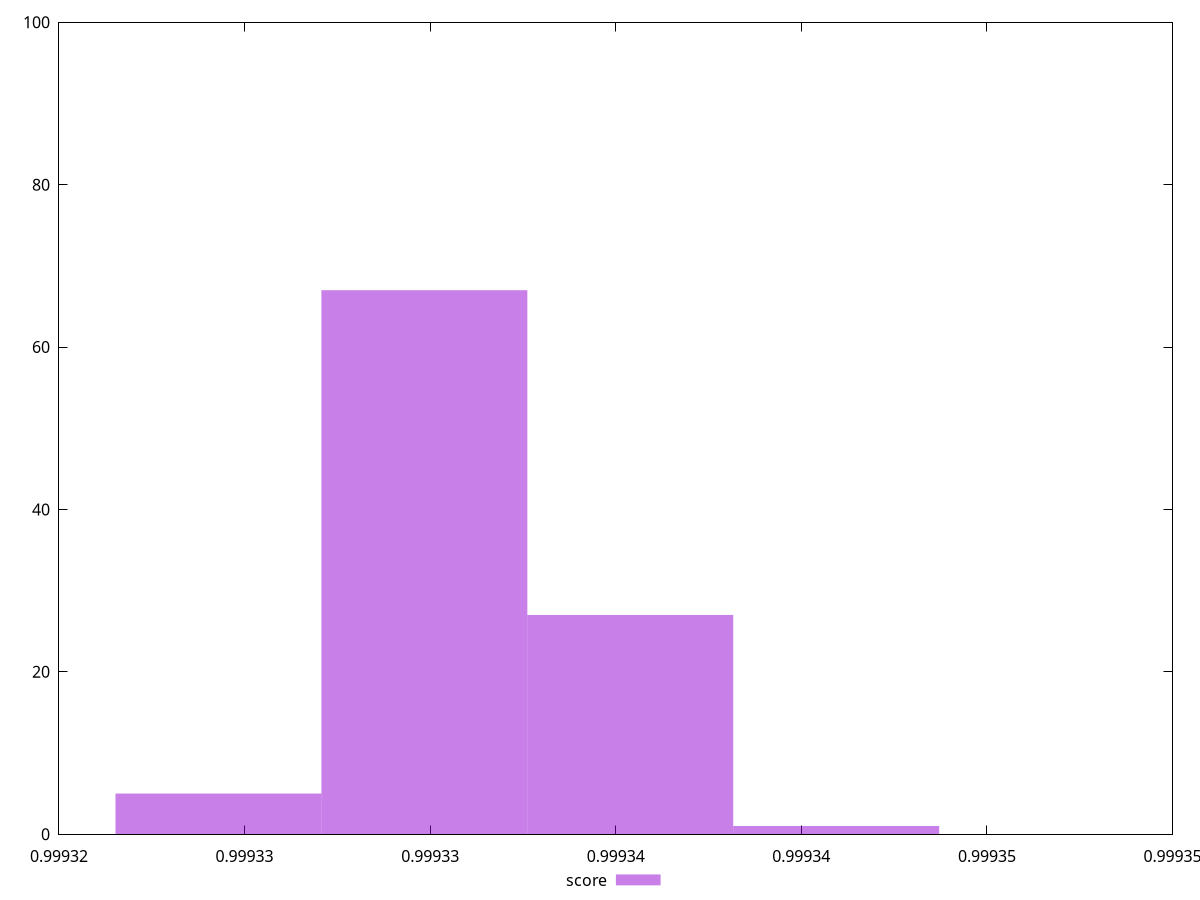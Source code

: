 reset
set terminal svg size 640, 490 enhanced background rgb 'white'
set output "reprap/speed-index/samples/pages+cached+noexternal+nofonts+nosvg+noimg+nocss+nojs/score/histogram.svg"

$score <<EOF
0.9993298437664917 67
0.9993353917461933 27
0.9993242957867899 5
0.999340939725895 1
EOF

set key outside below
set boxwidth 0.0000055479797016876705
set yrange [0:100]
set style fill transparent solid 0.5 noborder

plot \
  $score title "score" with boxes, \


reset